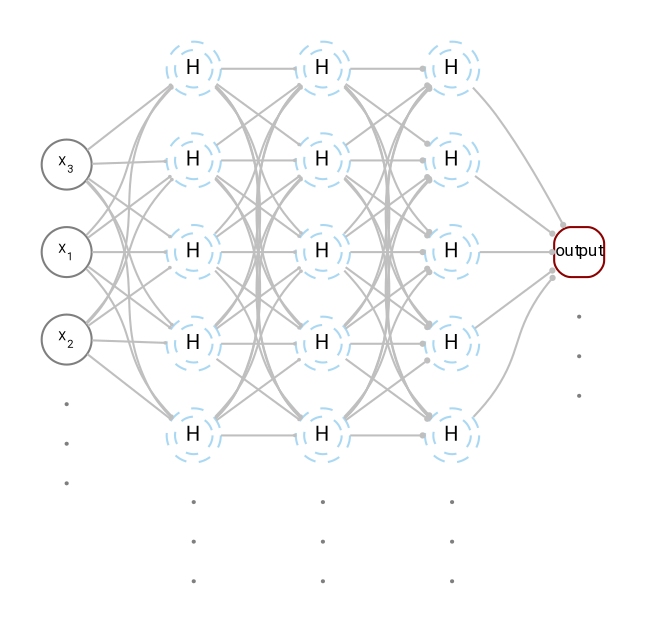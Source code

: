 digraph neural_network {
  bgcolor="transparent"
  rankdir=LR;
  node [shape=circle color=gray50 fontname="Roboto Condensed"];

  
    subgraph cluster_input {
        color = transparent;
        X1 [label=<X<sub>1</sub>> fixedsize=True fontsize =6 width=.33];
        X2 [label=<X<sub>2</sub>> fixedsize=True fontsize =6 width=.33];
        X3 [label=<X<sub>3</sub>> fixedsize=True fontsize =6 width=.33];
        X4 [label="" fixedsize=True width=.01  shape=circle style=filled ]; 
        X5 [label="" fixedsize=True width=.01  shape=circle style=filled ]; 
        X6 [label="" fixedsize=True width=.01  shape=circle style=filled ];
    }

    X1 -> hidden1, hidden2, hidden3, hidden4,hidden5 [arrowhead="dot" arrowsize=0.1 minlen=1 fontsize=7 color=gray75];
    X2 -> hidden1, hidden2, hidden3, hidden4,hidden5 [arrowhead="dot" arrowsize=0.1 minlen=1 fontsize=7 color=gray75];
    X3 -> hidden1, hidden2, hidden3, hidden4,hidden5 [arrowhead="dot" arrowsize=0.1 minlen=1 fontsize=7 color=gray75];

    subgraph cluster_0 {
        color = transparent;
        hidden1 [label=H fixedsize=True fontsize =10 width=.25 color = "#56B4E980" shape=doublecircle style=dashed penwidth=1];
        hidden2 [label=H fixedsize=True fontsize =10 width=.25 color = "#56B4E980" shape=doublecircle style=dashed penwidth=1];
        hidden3 [label=H fixedsize=True fontsize =10 width=.25 color = "#56B4E980" shape=doublecircle style=dashed penwidth=1];
        hidden4 [label=H fixedsize=True fontsize =10 width=.25 color = "#56B4E980" shape=doublecircle style=dashed penwidth=1];
        hidden5 [label=H fixedsize=True fontsize =10 width=.25 color = "#56B4E980" shape=doublecircle style=dashed penwidth=1];
        hidden6 [label="" fixedsize=True width=.01  shape=circle style=filled ]; 
        hidden7 [label="" fixedsize=True width=.01  shape=circle style=filled ]; 
        hidden8 [label="" fixedsize=True width=.01  shape=circle style=filled ];
    }
  hidden1, hidden2, hidden3, hidden4, hidden5 -> hidden1b, hidden2b, hidden3b, hidden4b, hidden5b [arrowhead="dot" arrowsize=0.1 minlen=1 fontsize=7 color=gray75];

    subgraph cluster_1 {
        color = transparent;
        hidden1b [label=H fixedsize=True fontsize =10 width=.25 color = "#56B4E980" shape=doublecircle style=dashed penwidth=1];
        hidden2b [label=H fixedsize=True fontsize =10 width=.25 color = "#56B4E980" shape=doublecircle style=dashed penwidth=1];
        hidden3b [label=H fixedsize=True fontsize =10 width=.25 color = "#56B4E980" shape=doublecircle style=dashed penwidth=1];
        hidden4b [label=H fixedsize=True fontsize =10 width=.25 color = "#56B4E980" shape=doublecircle style=dashed penwidth=1];
        hidden5b [label=H fixedsize=True fontsize =10 width=.25 color = "#56B4E980" shape=doublecircle style=dashed penwidth=1];    
        hidden9 [label="" fixedsize=True width=.01  shape=circle style=filled ]; 
        hidden10 [label="" fixedsize=True width=.01  shape=circle style=filled ]; 
        hidden11 [label="" fixedsize=True width=.01  shape=circle style=filled ];
    }

    subgraph cluster_2 {
        color = transparent;
        hidden1c [label=H fixedsize=True fontsize =10 width=.25 color = "#56B4E980" shape=doublecircle style=dashed penwidth=1];
        hidden2c [label=H fixedsize=True fontsize =10 width=.25 color = "#56B4E980" shape=doublecircle style=dashed penwidth=1];
        hidden3c [label=H fixedsize=True fontsize =10 width=.25 color = "#56B4E980" shape=doublecircle style=dashed penwidth=1];
        hidden4c [label=H fixedsize=True fontsize =10 width=.25 color = "#56B4E980" shape=doublecircle style=dashed penwidth=1];
        hidden5c [label=H fixedsize=True fontsize =10 width=.25 color = "#56B4E980" shape=doublecircle style=dashed penwidth=1];    
        hidden12 [label="" fixedsize=True width=.01  shape=circle style=filled ]; 
        hidden13 [label="" fixedsize=True width=.01  shape=circle style=filled ]; 
        hidden14 [label="" fixedsize=True width=.01  shape=circle style=filled ];
    }

    hidden1b, hidden2b, hidden3b, hidden4b, hidden5b -> hidden1c, hidden2c, hidden3c, hidden4c, hidden5c [arrowhead="dot" arrowsize=0.25 minlen=1 color=gray75];

    

    hidden1c, hidden2c, hidden3c, hidden4c, hidden5c -> output [arrowhead="dot" arrowsize=0.25 minlen=1 color=gray75];

    subgraph cluster_output {
        color = transparent;
        output [label="output" fixedsize=True fontsize =8 width=.33 color="#8B0000" shape=square style=rounded];
        output1 [label="" fixedsize=True width=.01  shape=circle style=filled ];
        output2 [label="" fixedsize=True width=.01  shape=circle style=filled ];
        output3 [label="" fixedsize=True width=.01  shape=circle style=filled ];
    }
    
}